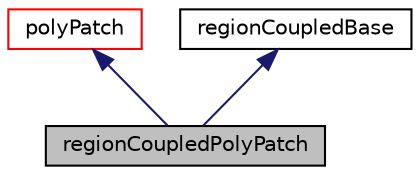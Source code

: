digraph "regionCoupledPolyPatch"
{
  bgcolor="transparent";
  edge [fontname="Helvetica",fontsize="10",labelfontname="Helvetica",labelfontsize="10"];
  node [fontname="Helvetica",fontsize="10",shape=record];
  Node1 [label="regionCoupledPolyPatch",height=0.2,width=0.4,color="black", fillcolor="grey75", style="filled", fontcolor="black"];
  Node2 -> Node1 [dir="back",color="midnightblue",fontsize="10",style="solid",fontname="Helvetica"];
  Node2 [label="polyPatch",height=0.2,width=0.4,color="red",URL="$a01972.html",tooltip="A patch is a list of labels that address the faces in the global face list. "];
  Node3 -> Node1 [dir="back",color="midnightblue",fontsize="10",style="solid",fontname="Helvetica"];
  Node3 [label="regionCoupledBase",height=0.2,width=0.4,color="black",URL="$a02164.html",tooltip="Base class with common functinality for regionCoupled polyPatch. It includes AMI. ..."];
}
